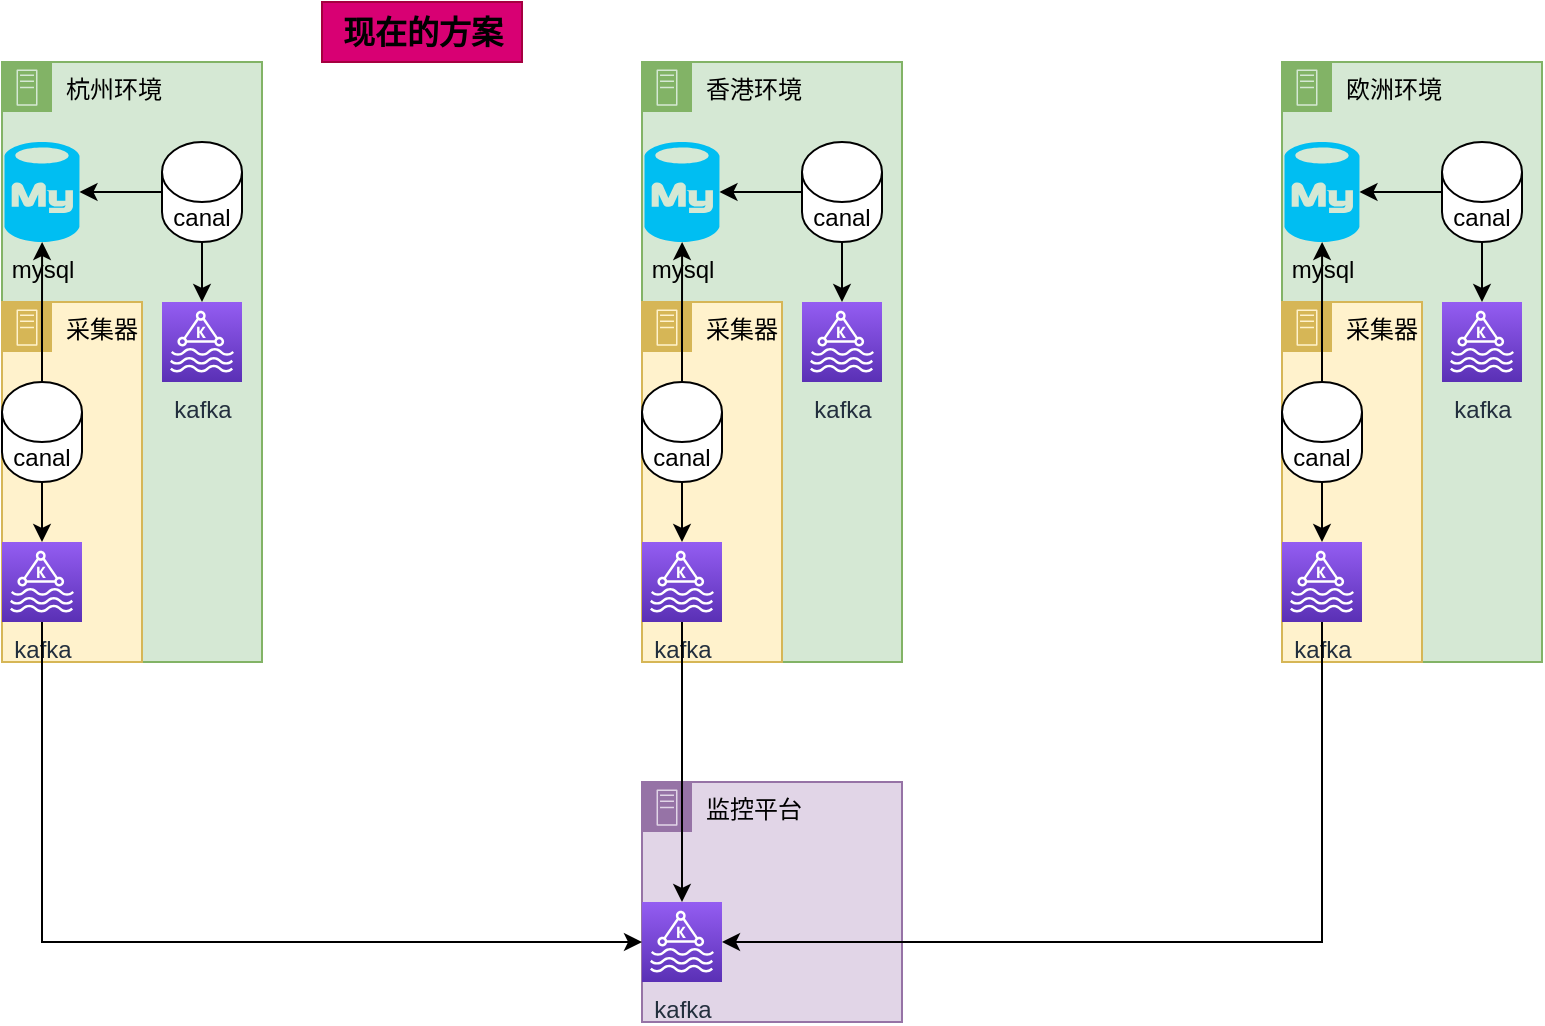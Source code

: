 <mxfile version="21.1.7" type="github">
  <diagram id="e5XlmohRygcE3HAHiwtp" name="第 1 页">
    <mxGraphModel dx="1434" dy="756" grid="1" gridSize="10" guides="1" tooltips="1" connect="1" arrows="1" fold="1" page="1" pageScale="1" pageWidth="827" pageHeight="1169" math="0" shadow="0">
      <root>
        <mxCell id="0" />
        <mxCell id="1" parent="0" />
        <mxCell id="dhido_0Bd_AG6LenjZ0B-5" value="杭州环境" style="points=[[0,0],[0.25,0],[0.5,0],[0.75,0],[1,0],[1,0.25],[1,0.5],[1,0.75],[1,1],[0.75,1],[0.5,1],[0.25,1],[0,1],[0,0.75],[0,0.5],[0,0.25]];outlineConnect=0;html=1;whiteSpace=wrap;fontSize=12;fontStyle=0;container=1;pointerEvents=0;collapsible=0;recursiveResize=0;shape=mxgraph.aws4.group;grIcon=mxgraph.aws4.group_on_premise;strokeColor=#82b366;fillColor=#d5e8d4;verticalAlign=top;align=left;spacingLeft=30;dashed=0;" parent="1" vertex="1">
          <mxGeometry x="40" y="40" width="130" height="300" as="geometry" />
        </mxCell>
        <mxCell id="dhido_0Bd_AG6LenjZ0B-11" value="mysql" style="verticalLabelPosition=bottom;html=1;verticalAlign=top;align=center;strokeColor=none;fillColor=#00BEF2;shape=mxgraph.azure.mysql_database;" parent="dhido_0Bd_AG6LenjZ0B-5" vertex="1">
          <mxGeometry x="1.25" y="40" width="37.5" height="50" as="geometry" />
        </mxCell>
        <mxCell id="dhido_0Bd_AG6LenjZ0B-8" value="kafka" style="sketch=0;points=[[0,0,0],[0.25,0,0],[0.5,0,0],[0.75,0,0],[1,0,0],[0,1,0],[0.25,1,0],[0.5,1,0],[0.75,1,0],[1,1,0],[0,0.25,0],[0,0.5,0],[0,0.75,0],[1,0.25,0],[1,0.5,0],[1,0.75,0]];outlineConnect=0;fontColor=#232F3E;gradientColor=#945DF2;gradientDirection=north;fillColor=#5A30B5;strokeColor=#ffffff;dashed=0;verticalLabelPosition=bottom;verticalAlign=top;align=center;html=1;fontSize=12;fontStyle=0;aspect=fixed;shape=mxgraph.aws4.resourceIcon;resIcon=mxgraph.aws4.managed_streaming_for_kafka;" parent="dhido_0Bd_AG6LenjZ0B-5" vertex="1">
          <mxGeometry x="80" y="120" width="40" height="40" as="geometry" />
        </mxCell>
        <mxCell id="dhido_0Bd_AG6LenjZ0B-18" value="" style="edgeStyle=orthogonalEdgeStyle;rounded=0;orthogonalLoop=1;jettySize=auto;html=1;" parent="dhido_0Bd_AG6LenjZ0B-5" source="dhido_0Bd_AG6LenjZ0B-15" target="dhido_0Bd_AG6LenjZ0B-11" edge="1">
          <mxGeometry relative="1" as="geometry" />
        </mxCell>
        <mxCell id="dhido_0Bd_AG6LenjZ0B-21" value="" style="edgeStyle=orthogonalEdgeStyle;rounded=0;orthogonalLoop=1;jettySize=auto;html=1;" parent="dhido_0Bd_AG6LenjZ0B-5" source="dhido_0Bd_AG6LenjZ0B-15" target="dhido_0Bd_AG6LenjZ0B-8" edge="1">
          <mxGeometry relative="1" as="geometry" />
        </mxCell>
        <mxCell id="dhido_0Bd_AG6LenjZ0B-15" value="canal" style="shape=cylinder3;whiteSpace=wrap;html=1;boundedLbl=1;backgroundOutline=1;size=15;" parent="dhido_0Bd_AG6LenjZ0B-5" vertex="1">
          <mxGeometry x="80" y="40" width="40" height="50" as="geometry" />
        </mxCell>
        <mxCell id="dhido_0Bd_AG6LenjZ0B-47" value="采集器" style="points=[[0,0],[0.25,0],[0.5,0],[0.75,0],[1,0],[1,0.25],[1,0.5],[1,0.75],[1,1],[0.75,1],[0.5,1],[0.25,1],[0,1],[0,0.75],[0,0.5],[0,0.25]];outlineConnect=0;html=1;whiteSpace=wrap;fontSize=12;fontStyle=0;container=1;pointerEvents=0;collapsible=0;recursiveResize=0;shape=mxgraph.aws4.group;grIcon=mxgraph.aws4.group_on_premise;verticalAlign=top;align=left;spacingLeft=30;dashed=0;fillColor=#fff2cc;strokeColor=#d6b656;" parent="dhido_0Bd_AG6LenjZ0B-5" vertex="1">
          <mxGeometry y="120" width="70" height="180" as="geometry" />
        </mxCell>
        <mxCell id="dhido_0Bd_AG6LenjZ0B-50" value="kafka" style="sketch=0;points=[[0,0,0],[0.25,0,0],[0.5,0,0],[0.75,0,0],[1,0,0],[0,1,0],[0.25,1,0],[0.5,1,0],[0.75,1,0],[1,1,0],[0,0.25,0],[0,0.5,0],[0,0.75,0],[1,0.25,0],[1,0.5,0],[1,0.75,0]];outlineConnect=0;fontColor=#232F3E;gradientColor=#945DF2;gradientDirection=north;fillColor=#5A30B5;strokeColor=#ffffff;dashed=0;verticalLabelPosition=bottom;verticalAlign=top;align=center;html=1;fontSize=12;fontStyle=0;aspect=fixed;shape=mxgraph.aws4.resourceIcon;resIcon=mxgraph.aws4.managed_streaming_for_kafka;" parent="dhido_0Bd_AG6LenjZ0B-47" vertex="1">
          <mxGeometry y="120" width="40" height="40" as="geometry" />
        </mxCell>
        <mxCell id="dhido_0Bd_AG6LenjZ0B-64" value="" style="edgeStyle=orthogonalEdgeStyle;rounded=0;orthogonalLoop=1;jettySize=auto;html=1;" parent="dhido_0Bd_AG6LenjZ0B-47" source="dhido_0Bd_AG6LenjZ0B-52" target="dhido_0Bd_AG6LenjZ0B-50" edge="1">
          <mxGeometry relative="1" as="geometry" />
        </mxCell>
        <mxCell id="dhido_0Bd_AG6LenjZ0B-52" value="canal" style="shape=cylinder3;whiteSpace=wrap;html=1;boundedLbl=1;backgroundOutline=1;size=15;" parent="dhido_0Bd_AG6LenjZ0B-47" vertex="1">
          <mxGeometry y="40" width="40" height="50" as="geometry" />
        </mxCell>
        <mxCell id="dhido_0Bd_AG6LenjZ0B-63" style="edgeStyle=orthogonalEdgeStyle;rounded=0;orthogonalLoop=1;jettySize=auto;html=1;" parent="dhido_0Bd_AG6LenjZ0B-5" source="dhido_0Bd_AG6LenjZ0B-52" target="dhido_0Bd_AG6LenjZ0B-11" edge="1">
          <mxGeometry relative="1" as="geometry" />
        </mxCell>
        <mxCell id="dhido_0Bd_AG6LenjZ0B-6" value="香港环境" style="points=[[0,0],[0.25,0],[0.5,0],[0.75,0],[1,0],[1,0.25],[1,0.5],[1,0.75],[1,1],[0.75,1],[0.5,1],[0.25,1],[0,1],[0,0.75],[0,0.5],[0,0.25]];outlineConnect=0;html=1;whiteSpace=wrap;fontSize=12;fontStyle=0;container=1;pointerEvents=0;collapsible=0;recursiveResize=0;shape=mxgraph.aws4.group;grIcon=mxgraph.aws4.group_on_premise;verticalAlign=top;align=left;spacingLeft=30;dashed=0;fillColor=#d5e8d4;strokeColor=#82b366;" parent="1" vertex="1">
          <mxGeometry x="360" y="40" width="130" height="300" as="geometry" />
        </mxCell>
        <mxCell id="dhido_0Bd_AG6LenjZ0B-12" value="mysql" style="verticalLabelPosition=bottom;html=1;verticalAlign=top;align=center;strokeColor=none;fillColor=#00BEF2;shape=mxgraph.azure.mysql_database;" parent="dhido_0Bd_AG6LenjZ0B-6" vertex="1">
          <mxGeometry x="1.25" y="40" width="37.5" height="50" as="geometry" />
        </mxCell>
        <mxCell id="dhido_0Bd_AG6LenjZ0B-13" value="kafka" style="sketch=0;points=[[0,0,0],[0.25,0,0],[0.5,0,0],[0.75,0,0],[1,0,0],[0,1,0],[0.25,1,0],[0.5,1,0],[0.75,1,0],[1,1,0],[0,0.25,0],[0,0.5,0],[0,0.75,0],[1,0.25,0],[1,0.5,0],[1,0.75,0]];outlineConnect=0;fontColor=#232F3E;gradientColor=#945DF2;gradientDirection=north;fillColor=#5A30B5;strokeColor=#ffffff;dashed=0;verticalLabelPosition=bottom;verticalAlign=top;align=center;html=1;fontSize=12;fontStyle=0;aspect=fixed;shape=mxgraph.aws4.resourceIcon;resIcon=mxgraph.aws4.managed_streaming_for_kafka;" parent="dhido_0Bd_AG6LenjZ0B-6" vertex="1">
          <mxGeometry x="80" y="120" width="40" height="40" as="geometry" />
        </mxCell>
        <mxCell id="dhido_0Bd_AG6LenjZ0B-19" value="" style="edgeStyle=orthogonalEdgeStyle;rounded=0;orthogonalLoop=1;jettySize=auto;html=1;" parent="dhido_0Bd_AG6LenjZ0B-6" source="dhido_0Bd_AG6LenjZ0B-17" target="dhido_0Bd_AG6LenjZ0B-12" edge="1">
          <mxGeometry relative="1" as="geometry" />
        </mxCell>
        <mxCell id="dhido_0Bd_AG6LenjZ0B-23" value="" style="edgeStyle=orthogonalEdgeStyle;rounded=0;orthogonalLoop=1;jettySize=auto;html=1;" parent="dhido_0Bd_AG6LenjZ0B-6" source="dhido_0Bd_AG6LenjZ0B-17" target="dhido_0Bd_AG6LenjZ0B-13" edge="1">
          <mxGeometry relative="1" as="geometry" />
        </mxCell>
        <mxCell id="dhido_0Bd_AG6LenjZ0B-17" value="canal" style="shape=cylinder3;whiteSpace=wrap;html=1;boundedLbl=1;backgroundOutline=1;size=15;" parent="dhido_0Bd_AG6LenjZ0B-6" vertex="1">
          <mxGeometry x="80" y="40" width="40" height="50" as="geometry" />
        </mxCell>
        <mxCell id="dhido_0Bd_AG6LenjZ0B-10" value="采集器" style="points=[[0,0],[0.25,0],[0.5,0],[0.75,0],[1,0],[1,0.25],[1,0.5],[1,0.75],[1,1],[0.75,1],[0.5,1],[0.25,1],[0,1],[0,0.75],[0,0.5],[0,0.25]];outlineConnect=0;html=1;whiteSpace=wrap;fontSize=12;fontStyle=0;container=1;pointerEvents=0;collapsible=0;recursiveResize=0;shape=mxgraph.aws4.group;grIcon=mxgraph.aws4.group_on_premise;verticalAlign=top;align=left;spacingLeft=30;dashed=0;fillColor=#fff2cc;strokeColor=#d6b656;" parent="dhido_0Bd_AG6LenjZ0B-6" vertex="1">
          <mxGeometry y="120" width="70" height="180" as="geometry" />
        </mxCell>
        <mxCell id="dhido_0Bd_AG6LenjZ0B-26" value="kafka" style="sketch=0;points=[[0,0,0],[0.25,0,0],[0.5,0,0],[0.75,0,0],[1,0,0],[0,1,0],[0.25,1,0],[0.5,1,0],[0.75,1,0],[1,1,0],[0,0.25,0],[0,0.5,0],[0,0.75,0],[1,0.25,0],[1,0.5,0],[1,0.75,0]];outlineConnect=0;fontColor=#232F3E;gradientColor=#945DF2;gradientDirection=north;fillColor=#5A30B5;strokeColor=#ffffff;dashed=0;verticalLabelPosition=bottom;verticalAlign=top;align=center;html=1;fontSize=12;fontStyle=0;aspect=fixed;shape=mxgraph.aws4.resourceIcon;resIcon=mxgraph.aws4.managed_streaming_for_kafka;" parent="dhido_0Bd_AG6LenjZ0B-10" vertex="1">
          <mxGeometry y="120" width="40" height="40" as="geometry" />
        </mxCell>
        <mxCell id="dhido_0Bd_AG6LenjZ0B-72" value="" style="edgeStyle=orthogonalEdgeStyle;rounded=0;orthogonalLoop=1;jettySize=auto;html=1;" parent="dhido_0Bd_AG6LenjZ0B-10" source="dhido_0Bd_AG6LenjZ0B-30" target="dhido_0Bd_AG6LenjZ0B-26" edge="1">
          <mxGeometry relative="1" as="geometry" />
        </mxCell>
        <mxCell id="dhido_0Bd_AG6LenjZ0B-30" value="canal" style="shape=cylinder3;whiteSpace=wrap;html=1;boundedLbl=1;backgroundOutline=1;size=15;" parent="dhido_0Bd_AG6LenjZ0B-10" vertex="1">
          <mxGeometry y="40" width="40" height="50" as="geometry" />
        </mxCell>
        <mxCell id="dhido_0Bd_AG6LenjZ0B-68" style="edgeStyle=orthogonalEdgeStyle;rounded=0;orthogonalLoop=1;jettySize=auto;html=1;" parent="dhido_0Bd_AG6LenjZ0B-6" source="dhido_0Bd_AG6LenjZ0B-30" target="dhido_0Bd_AG6LenjZ0B-12" edge="1">
          <mxGeometry relative="1" as="geometry" />
        </mxCell>
        <mxCell id="dhido_0Bd_AG6LenjZ0B-7" value="欧洲环境" style="points=[[0,0],[0.25,0],[0.5,0],[0.75,0],[1,0],[1,0.25],[1,0.5],[1,0.75],[1,1],[0.75,1],[0.5,1],[0.25,1],[0,1],[0,0.75],[0,0.5],[0,0.25]];outlineConnect=0;html=1;whiteSpace=wrap;fontSize=12;fontStyle=0;container=1;pointerEvents=0;collapsible=0;recursiveResize=0;shape=mxgraph.aws4.group;grIcon=mxgraph.aws4.group_on_premise;strokeColor=#82b366;fillColor=#d5e8d4;verticalAlign=top;align=left;spacingLeft=30;dashed=0;" parent="1" vertex="1">
          <mxGeometry x="680" y="40" width="130" height="300" as="geometry" />
        </mxCell>
        <mxCell id="dhido_0Bd_AG6LenjZ0B-9" value="mysql" style="verticalLabelPosition=bottom;html=1;verticalAlign=top;align=center;strokeColor=none;fillColor=#00BEF2;shape=mxgraph.azure.mysql_database;" parent="dhido_0Bd_AG6LenjZ0B-7" vertex="1">
          <mxGeometry x="1.25" y="40" width="37.5" height="50" as="geometry" />
        </mxCell>
        <mxCell id="dhido_0Bd_AG6LenjZ0B-14" value="kafka" style="sketch=0;points=[[0,0,0],[0.25,0,0],[0.5,0,0],[0.75,0,0],[1,0,0],[0,1,0],[0.25,1,0],[0.5,1,0],[0.75,1,0],[1,1,0],[0,0.25,0],[0,0.5,0],[0,0.75,0],[1,0.25,0],[1,0.5,0],[1,0.75,0]];outlineConnect=0;fontColor=#232F3E;gradientColor=#945DF2;gradientDirection=north;fillColor=#5A30B5;strokeColor=#ffffff;dashed=0;verticalLabelPosition=bottom;verticalAlign=top;align=center;html=1;fontSize=12;fontStyle=0;aspect=fixed;shape=mxgraph.aws4.resourceIcon;resIcon=mxgraph.aws4.managed_streaming_for_kafka;" parent="dhido_0Bd_AG6LenjZ0B-7" vertex="1">
          <mxGeometry x="80" y="120" width="40" height="40" as="geometry" />
        </mxCell>
        <mxCell id="dhido_0Bd_AG6LenjZ0B-20" value="" style="edgeStyle=orthogonalEdgeStyle;rounded=0;orthogonalLoop=1;jettySize=auto;html=1;" parent="dhido_0Bd_AG6LenjZ0B-7" source="dhido_0Bd_AG6LenjZ0B-16" target="dhido_0Bd_AG6LenjZ0B-9" edge="1">
          <mxGeometry relative="1" as="geometry" />
        </mxCell>
        <mxCell id="dhido_0Bd_AG6LenjZ0B-24" value="" style="edgeStyle=orthogonalEdgeStyle;rounded=0;orthogonalLoop=1;jettySize=auto;html=1;" parent="dhido_0Bd_AG6LenjZ0B-7" source="dhido_0Bd_AG6LenjZ0B-16" target="dhido_0Bd_AG6LenjZ0B-14" edge="1">
          <mxGeometry relative="1" as="geometry" />
        </mxCell>
        <mxCell id="dhido_0Bd_AG6LenjZ0B-16" value="canal" style="shape=cylinder3;whiteSpace=wrap;html=1;boundedLbl=1;backgroundOutline=1;size=15;" parent="dhido_0Bd_AG6LenjZ0B-7" vertex="1">
          <mxGeometry x="80" y="40" width="40" height="50" as="geometry" />
        </mxCell>
        <mxCell id="dhido_0Bd_AG6LenjZ0B-55" value="采集器" style="points=[[0,0],[0.25,0],[0.5,0],[0.75,0],[1,0],[1,0.25],[1,0.5],[1,0.75],[1,1],[0.75,1],[0.5,1],[0.25,1],[0,1],[0,0.75],[0,0.5],[0,0.25]];outlineConnect=0;html=1;whiteSpace=wrap;fontSize=12;fontStyle=0;container=1;pointerEvents=0;collapsible=0;recursiveResize=0;shape=mxgraph.aws4.group;grIcon=mxgraph.aws4.group_on_premise;verticalAlign=top;align=left;spacingLeft=30;dashed=0;fillColor=#fff2cc;strokeColor=#d6b656;" parent="dhido_0Bd_AG6LenjZ0B-7" vertex="1">
          <mxGeometry y="120" width="70" height="180" as="geometry" />
        </mxCell>
        <mxCell id="dhido_0Bd_AG6LenjZ0B-58" value="kafka" style="sketch=0;points=[[0,0,0],[0.25,0,0],[0.5,0,0],[0.75,0,0],[1,0,0],[0,1,0],[0.25,1,0],[0.5,1,0],[0.75,1,0],[1,1,0],[0,0.25,0],[0,0.5,0],[0,0.75,0],[1,0.25,0],[1,0.5,0],[1,0.75,0]];outlineConnect=0;fontColor=#232F3E;gradientColor=#945DF2;gradientDirection=north;fillColor=#5A30B5;strokeColor=#ffffff;dashed=0;verticalLabelPosition=bottom;verticalAlign=top;align=center;html=1;fontSize=12;fontStyle=0;aspect=fixed;shape=mxgraph.aws4.resourceIcon;resIcon=mxgraph.aws4.managed_streaming_for_kafka;" parent="dhido_0Bd_AG6LenjZ0B-55" vertex="1">
          <mxGeometry y="120" width="40" height="40" as="geometry" />
        </mxCell>
        <mxCell id="dhido_0Bd_AG6LenjZ0B-71" value="" style="edgeStyle=orthogonalEdgeStyle;rounded=0;orthogonalLoop=1;jettySize=auto;html=1;" parent="dhido_0Bd_AG6LenjZ0B-55" source="dhido_0Bd_AG6LenjZ0B-60" target="dhido_0Bd_AG6LenjZ0B-58" edge="1">
          <mxGeometry relative="1" as="geometry" />
        </mxCell>
        <mxCell id="dhido_0Bd_AG6LenjZ0B-60" value="canal" style="shape=cylinder3;whiteSpace=wrap;html=1;boundedLbl=1;backgroundOutline=1;size=15;" parent="dhido_0Bd_AG6LenjZ0B-55" vertex="1">
          <mxGeometry y="40" width="40" height="50" as="geometry" />
        </mxCell>
        <mxCell id="dhido_0Bd_AG6LenjZ0B-69" style="edgeStyle=orthogonalEdgeStyle;rounded=0;orthogonalLoop=1;jettySize=auto;html=1;" parent="dhido_0Bd_AG6LenjZ0B-7" source="dhido_0Bd_AG6LenjZ0B-60" target="dhido_0Bd_AG6LenjZ0B-9" edge="1">
          <mxGeometry relative="1" as="geometry" />
        </mxCell>
        <mxCell id="dhido_0Bd_AG6LenjZ0B-38" value="监控平台" style="points=[[0,0],[0.25,0],[0.5,0],[0.75,0],[1,0],[1,0.25],[1,0.5],[1,0.75],[1,1],[0.75,1],[0.5,1],[0.25,1],[0,1],[0,0.75],[0,0.5],[0,0.25]];outlineConnect=0;html=1;whiteSpace=wrap;fontSize=12;fontStyle=0;container=1;pointerEvents=0;collapsible=0;recursiveResize=0;shape=mxgraph.aws4.group;grIcon=mxgraph.aws4.group_on_premise;verticalAlign=top;align=left;spacingLeft=30;dashed=0;fillColor=#e1d5e7;strokeColor=#9673a6;" parent="1" vertex="1">
          <mxGeometry x="360" y="400" width="130" height="120" as="geometry" />
        </mxCell>
        <mxCell id="dhido_0Bd_AG6LenjZ0B-41" value="kafka" style="sketch=0;points=[[0,0,0],[0.25,0,0],[0.5,0,0],[0.75,0,0],[1,0,0],[0,1,0],[0.25,1,0],[0.5,1,0],[0.75,1,0],[1,1,0],[0,0.25,0],[0,0.5,0],[0,0.75,0],[1,0.25,0],[1,0.5,0],[1,0.75,0]];outlineConnect=0;fontColor=#232F3E;gradientColor=#945DF2;gradientDirection=north;fillColor=#5A30B5;strokeColor=#ffffff;dashed=0;verticalLabelPosition=bottom;verticalAlign=top;align=center;html=1;fontSize=12;fontStyle=0;aspect=fixed;shape=mxgraph.aws4.resourceIcon;resIcon=mxgraph.aws4.managed_streaming_for_kafka;" parent="dhido_0Bd_AG6LenjZ0B-38" vertex="1">
          <mxGeometry y="60" width="40" height="40" as="geometry" />
        </mxCell>
        <mxCell id="dhido_0Bd_AG6LenjZ0B-46" style="edgeStyle=orthogonalEdgeStyle;rounded=0;orthogonalLoop=1;jettySize=auto;html=1;" parent="1" source="dhido_0Bd_AG6LenjZ0B-26" target="dhido_0Bd_AG6LenjZ0B-41" edge="1">
          <mxGeometry relative="1" as="geometry" />
        </mxCell>
        <mxCell id="dhido_0Bd_AG6LenjZ0B-66" style="edgeStyle=orthogonalEdgeStyle;rounded=0;orthogonalLoop=1;jettySize=auto;html=1;entryX=0;entryY=0.5;entryDx=0;entryDy=0;entryPerimeter=0;exitX=0.5;exitY=1;exitDx=0;exitDy=0;exitPerimeter=0;" parent="1" source="dhido_0Bd_AG6LenjZ0B-50" target="dhido_0Bd_AG6LenjZ0B-41" edge="1">
          <mxGeometry relative="1" as="geometry" />
        </mxCell>
        <mxCell id="dhido_0Bd_AG6LenjZ0B-67" style="edgeStyle=orthogonalEdgeStyle;rounded=0;orthogonalLoop=1;jettySize=auto;html=1;entryX=1;entryY=0.5;entryDx=0;entryDy=0;entryPerimeter=0;exitX=0.5;exitY=1;exitDx=0;exitDy=0;exitPerimeter=0;" parent="1" source="dhido_0Bd_AG6LenjZ0B-58" target="dhido_0Bd_AG6LenjZ0B-41" edge="1">
          <mxGeometry relative="1" as="geometry" />
        </mxCell>
        <mxCell id="dhido_0Bd_AG6LenjZ0B-75" value="现在的方案" style="text;html=1;align=center;verticalAlign=middle;resizable=0;points=[];autosize=1;strokeColor=#A50040;fillColor=#d80073;fontColor=#000000;fontStyle=1;fontSize=16;" parent="1" vertex="1">
          <mxGeometry x="200" y="10" width="100" height="30" as="geometry" />
        </mxCell>
      </root>
    </mxGraphModel>
  </diagram>
</mxfile>
